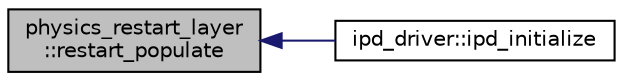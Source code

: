 digraph "physics_restart_layer::restart_populate"
{
  edge [fontname="Helvetica",fontsize="10",labelfontname="Helvetica",labelfontsize="10"];
  node [fontname="Helvetica",fontsize="10",shape=record];
  rankdir="LR";
  Node1 [label="physics_restart_layer\l::restart_populate",height=0.2,width=0.4,color="black", fillcolor="grey75", style="filled", fontcolor="black"];
  Node1 -> Node2 [dir="back",color="midnightblue",fontsize="10",style="solid",fontname="Helvetica"];
  Node2 [label="ipd_driver::ipd_initialize",height=0.2,width=0.4,color="black", fillcolor="white", style="filled",URL="$namespaceipd__driver.html#afbc6aeb303c31ea8a9fdd3458dda5238"];
}
